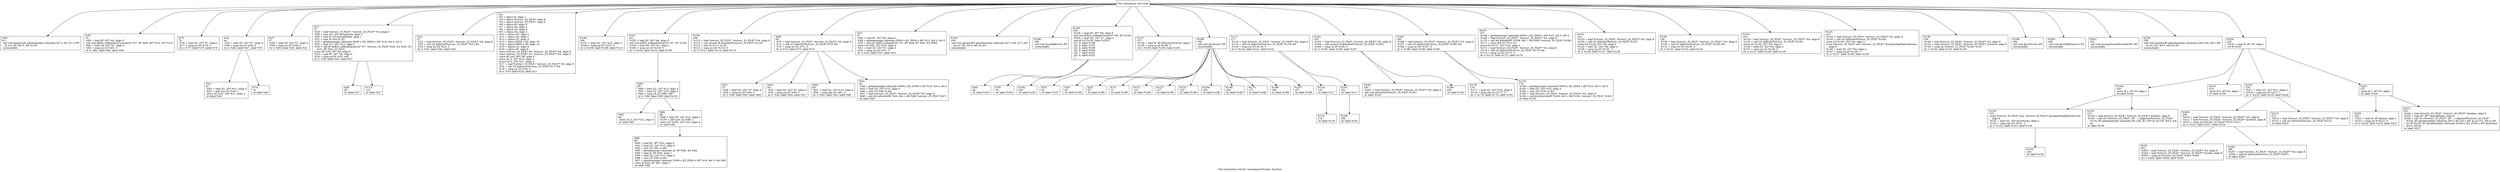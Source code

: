 digraph "Post dominator tree for 'uncompressStream' function" {
	label="Post dominator tree for 'uncompressStream' function";

	Node0x15f8700 [shape=record,label="{Post dominance root node}"];
	Node0x15f8700 -> Node0x161c270;
	Node0x15f8700 -> Node0x161bc70;
	Node0x15f8700 -> Node0x15432f0;
	Node0x15f8700 -> Node0x1561e80;
	Node0x15f8700 -> Node0x1514490;
	Node0x15f8700 -> Node0x155be40;
	Node0x15f8700 -> Node0x13813e0;
	Node0x15f8700 -> Node0x13863e0;
	Node0x15f8700 -> Node0x1554160;
	Node0x15f8700 -> Node0x15f4880;
	Node0x15f8700 -> Node0x14e8390;
	Node0x15f8700 -> Node0x15979f0;
	Node0x15f8700 -> Node0x14df9c0;
	Node0x15f8700 -> Node0x155fb60;
	Node0x15f8700 -> Node0x15562c0;
	Node0x15f8700 -> Node0x15600f0;
	Node0x15f8700 -> Node0x14e5060;
	Node0x15f8700 -> Node0x15127e0;
	Node0x15f8700 -> Node0x152d1b0;
	Node0x15f8700 -> Node0x1547930;
	Node0x15f8700 -> Node0x15f41e0;
	Node0x15f8700 -> Node0x1544270;
	Node0x15f8700 -> Node0x1537cd0;
	Node0x15f8700 -> Node0x1559890;
	Node0x15f8700 -> Node0x1546990;
	Node0x15f8700 -> Node0x152dc80;
	Node0x15f8700 -> Node0x15629e0;
	Node0x15f8700 -> Node0x15e42d0;
	Node0x15f8700 -> Node0x1543870;
	Node0x15f8700 -> Node0x1521e60;
	Node0x15f8700 -> Node0x153afb0;
	Node0x15f8700 -> Node0x1534b20;
	Node0x161c270 [shape=record,label="{%83:\l83:                                               \l  call void @panic(i8* getelementptr inbounds ([27 x i8], [27 x i8]*\l... @.str.129, i64 0, i64 0)) #9\l  unreachable\l}"];
	Node0x161bc70 [shape=record,label="{%79:\l79:                                               \l  %80 = load i8*, i8** %6, align 8\l  call void @BZ2_bzReadGetUnused(i32* %7, i8* %80, i8** %16, i32* %15)\l  %81 = load i32, i32* %7, align 4\l  %82 = icmp ne i32 %81, 0\l  br i1 %82, label %83, label %84\l}"];
	Node0x15432f0 [shape=record,label="{%75:\l75:                                               \l  %76 = load i32, i32* %7, align 4\l  %77 = icmp ne i32 %76, 4\l  br i1 %77, label %78, label %79\l}"];
	Node0x1561e80 [shape=record,label="{%44:\l44:                                               \l  %45 = load i32, i32* %7, align 4\l  %46 = icmp eq i32 %45, 0\l  br i1 %46, label %47, label %75\l}"];
	Node0x1561e80 -> Node0x15e3ab0;
	Node0x1561e80 -> Node0x139a400;
	Node0x15e3ab0 [shape=record,label="{%41:\l41:                                               \l  %42 = load i32, i32* %11, align 4\l  %43 = add nsw i32 %42, 1\l  store i32 %43, i32* %11, align 4\l  br label %44\l}"];
	Node0x139a400 [shape=record,label="{%74:\l74:                                               \l  br label %44\l}"];
	Node0x1514490 [shape=record,label="{%37:\l37:                                               \l  %38 = load i32, i32* %7, align 4\l  %39 = icmp ne i32 %38, 0\l  br i1 %39, label %40, label %41\l}"];
	Node0x155be40 [shape=record,label="{%27:\l27:                                               \l  %28 = load %struct._IO_FILE*, %struct._IO_FILE** %4, align 8\l  %29 = load i32, i32* @verbosity, align 4\l  %30 = load i8, i8* @smallMode, align 1\l  %31 = zext i8 %30 to i32\l  %32 = getelementptr inbounds [5000 x i8], [5000 x i8]* %14, i64 0, i64 0\l  %33 = load i32, i32* %15, align 4\l  %34 = call i8* @BZ2_bzReadOpen(i32* %7, %struct._IO_FILE* %28, i32 %29, i32\l... %31, i8* %32, i32 %33)\l  store i8* %34, i8** %6, align 8\l  %35 = load i8*, i8** %6, align 8\l  %36 = icmp eq i8* %35, null\l  br i1 %36, label %40, label %37\l}"];
	Node0x155be40 -> Node0x13ac080;
	Node0x155be40 -> Node0x1394470;
	Node0x13ac080 [shape=record,label="{%26:\l26:                                               \l  br label %27\l}"];
	Node0x1394470 [shape=record,label="{%115:\l115:                                              \l  br label %27\l}"];
	Node0x13813e0 [shape=record,label="{%21:\l21:                                               \l  %22 = load %struct._IO_FILE*, %struct._IO_FILE** %4, align 8\l  %23 = call i32 @ferror(%struct._IO_FILE* %22) #8\l  %24 = icmp ne i32 %23, 0\l  br i1 %24, label %25, label %26\l}"];
	Node0x13863e0 [shape=record,label="{%2:\l  %3 = alloca i8, align 1\l  %4 = alloca %struct._IO_FILE*, align 8\l  %5 = alloca %struct._IO_FILE*, align 8\l  %6 = alloca i8*, align 8\l  %7 = alloca i32, align 4\l  %8 = alloca i32, align 4\l  %9 = alloca i32, align 4\l  %10 = alloca i32, align 4\l  %11 = alloca i32, align 4\l  %12 = alloca i32, align 4\l  %13 = alloca [5000 x i8], align 16\l  %14 = alloca [5000 x i8], align 16\l  %15 = alloca i32, align 4\l  %16 = alloca i8*, align 8\l  store %struct._IO_FILE* %0, %struct._IO_FILE** %4, align 8\l  store %struct._IO_FILE* %1, %struct._IO_FILE** %5, align 8\l  store i8* null, i8** %6, align 8\l  store i32 0, i32* %15, align 4\l  store i32 0, i32* %11, align 4\l  %17 = load %struct._IO_FILE*, %struct._IO_FILE** %5, align 8\l  %18 = call i32 @ferror(%struct._IO_FILE* %17) #8\l  %19 = icmp ne i32 %18, 0\l  br i1 %19, label %20, label %21\l}"];
	Node0x1554160 [shape=record,label="{%106:\l106:                                              \l  %107 = load i32, i32* %15, align 4\l  %108 = icmp eq i32 %107, 0\l  br i1 %108, label %109, label %115\l}"];
	Node0x15f4880 [shape=record,label="{%101:\l101:                                              \l  %102 = load i8*, i8** %6, align 8\l  call void @BZ2_bzReadClose(i32* %7, i8* %102)\l  %103 = load i32, i32* %7, align 4\l  %104 = icmp ne i32 %103, 0\l  br i1 %104, label %105, label %106\l}"];
	Node0x15f4880 -> Node0x12f8a00;
	Node0x12f8a00 [shape=record,label="{%85:\l85:                                               \l  %86 = load i32, i32* %12, align 4\l  %87 = load i32, i32* %15, align 4\l  %88 = icmp slt i32 %86, %87\l  br i1 %88, label %89, label %101\l}"];
	Node0x12f8a00 -> Node0x15dec10;
	Node0x12f8a00 -> Node0x15d9590;
	Node0x15dec10 [shape=record,label="{%84:\l84:                                               \l  store i32 0, i32* %12, align 4\l  br label %85\l}"];
	Node0x15d9590 [shape=record,label="{%98:\l98:                                               \l  %99 = load i32, i32* %12, align 4\l  %100 = add nsw i32 %99, 1\l  store i32 %100, i32* %12, align 4\l  br label %85\l}"];
	Node0x15d9590 -> Node0x1546180;
	Node0x1546180 [shape=record,label="{%89:\l89:                                               \l  %90 = load i8*, i8** %16, align 8\l  %91 = load i32, i32* %12, align 4\l  %92 = sext i32 %91 to i64\l  %93 = getelementptr inbounds i8, i8* %90, i64 %92\l  %94 = load i8, i8* %93, align 1\l  %95 = load i32, i32* %12, align 4\l  %96 = sext i32 %95 to i64\l  %97 = getelementptr inbounds [5000 x i8], [5000 x i8]* %14, i64 0, i64 %96\l  store i8 %94, i8* %97, align 1\l  br label %98\l}"];
	Node0x14e8390 [shape=record,label="{%109:\l109:                                              \l  %110 = load %struct._IO_FILE*, %struct._IO_FILE** %4, align 8\l  %111 = call zeroext i8 @myfeof(%struct._IO_FILE* %110)\l  %112 = zext i8 %111 to i32\l  %113 = icmp ne i32 %112, 0\l  br i1 %113, label %114, label %115\l}"];
	Node0x15979f0 [shape=record,label="{%69:\l69:                                               \l  %70 = load %struct._IO_FILE*, %struct._IO_FILE** %5, align 8\l  %71 = call i32 @ferror(%struct._IO_FILE* %70) #8\l  %72 = icmp ne i32 %71, 0\l  br i1 %72, label %73, label %74\l}"];
	Node0x15979f0 -> Node0x1532ca0;
	Node0x15979f0 -> Node0x15ccb10;
	Node0x15979f0 -> Node0x15f5de0;
	Node0x15979f0 -> Node0x1384a70;
	Node0x1532ca0 [shape=record,label="{%57:\l57:                                               \l  %58 = load i32, i32* %7, align 4\l  %59 = icmp eq i32 %58, 4\l  br i1 %59, label %60, label %69\l}"];
	Node0x15ccb10 [shape=record,label="{%54:\l54:                                               \l  %55 = load i32, i32* %7, align 4\l  %56 = icmp eq i32 %55, 0\l  br i1 %56, label %60, label %57\l}"];
	Node0x15f5de0 [shape=record,label="{%60:\l60:                                               \l  %61 = load i32, i32* %10, align 4\l  %62 = icmp sgt i32 %61, 0\l  br i1 %62, label %63, label %69\l}"];
	Node0x1384a70 [shape=record,label="{%63:\l63:                                               \l  %64 = getelementptr inbounds [5000 x i8], [5000 x i8]* %13, i64 0, i64 0\l  %65 = load i32, i32* %10, align 4\l  %66 = sext i32 %65 to i64\l  %67 = load %struct._IO_FILE*, %struct._IO_FILE** %5, align 8\l  %68 = call i64 @fwrite(i8* %64, i64 1, i64 %66, %struct._IO_FILE* %67)\l  br label %69\l}"];
	Node0x14df9c0 [shape=record,label="{%47:\l47:                                               \l  %48 = load i8*, i8** %6, align 8\l  %49 = getelementptr inbounds [5000 x i8], [5000 x i8]* %13, i64 0, i64 0\l  %50 = call i32 @BZ2_bzRead(i32* %7, i8* %48, i8* %49, i32 5000)\l  store i32 %50, i32* %10, align 4\l  %51 = load i32, i32* %7, align 4\l  %52 = icmp eq i32 %51, -5\l  br i1 %52, label %53, label %54\l}"];
	Node0x155fb60 [shape=record,label="{%105:\l105:                                              \l  call void @panic(i8* getelementptr inbounds ([27 x i8], [27 x i8]*\l... @.str.129, i64 0, i64 0)) #9\l  unreachable\l}"];
	Node0x15562c0 [shape=record,label="{%196:\l196:                                              \l  call void @configError() #9\l  unreachable\l}"];
	Node0x15600f0 [shape=record,label="{%193:\l193:                                              \l  %194 = load i8*, i8** %6, align 8\l  call void @BZ2_bzReadClose(i32* %8, i8* %194)\l  %195 = load i32, i32* %7, align 4\l  switch i32 %195, label %228 [\l    i32 -9, label %196\l    i32 -6, label %197\l    i32 -4, label %199\l    i32 -3, label %200\l    i32 -7, label %201\l    i32 -5, label %202\l  ]\l}"];
	Node0x15600f0 -> Node0x15f36e0;
	Node0x15600f0 -> Node0x15c5020;
	Node0x15600f0 -> Node0x1560b70;
	Node0x15f36e0 [shape=record,label="{%40:\l40:                                               \l  br label %193\l}"];
	Node0x15c5020 [shape=record,label="{%78:\l78:                                               \l  br label %193\l}"];
	Node0x1560b70 [shape=record,label="{%192:\l192:                                              \l  br label %193\l}"];
	Node0x14e5060 [shape=record,label="{%157:\l157:                                              \l  %158 = load i8, i8* @forceOverwrite, align 1\l  %159 = icmp ne i8 %158, 0\l  br i1 %159, label %160, label %192\l}"];
	Node0x14e5060 -> Node0x13571a0;
	Node0x13571a0 [shape=record,label="{%53:\l53:                                               \l  br label %157\l}"];
	Node0x15127e0 [shape=record,label="{%198:\l198:                                              \l  call void @ioError() #9\l  unreachable\l}"];
	Node0x15127e0 -> Node0x12fd9f0;
	Node0x15127e0 -> Node0x155abd0;
	Node0x15127e0 -> Node0x15572b0;
	Node0x15127e0 -> Node0x1508df0;
	Node0x15127e0 -> Node0x138d380;
	Node0x15127e0 -> Node0x1528110;
	Node0x15127e0 -> Node0x12fa4a0;
	Node0x15127e0 -> Node0x15221a0;
	Node0x15127e0 -> Node0x151aa30;
	Node0x15127e0 -> Node0x152f6d0;
	Node0x15127e0 -> Node0x155f130;
	Node0x12fd9f0 [shape=record,label="{%20:\l20:                                               \l  br label %198\l}"];
	Node0x155abd0 [shape=record,label="{%25:\l25:                                               \l  br label %198\l}"];
	Node0x15572b0 [shape=record,label="{%73:\l73:                                               \l  br label %198\l}"];
	Node0x1508df0 [shape=record,label="{%121:\l121:                                              \l  br label %198\l}"];
	Node0x138d380 [shape=record,label="{%127:\l127:                                              \l  br label %198\l}"];
	Node0x1528110 [shape=record,label="{%132:\l132:                                              \l  br label %198\l}"];
	Node0x12fa4a0 [shape=record,label="{%138:\l138:                                              \l  br label %198\l}"];
	Node0x15221a0 [shape=record,label="{%148:\l148:                                              \l  br label %198\l}"];
	Node0x151aa30 [shape=record,label="{%175:\l175:                                              \l  br label %198\l}"];
	Node0x152f6d0 [shape=record,label="{%189:\l189:                                              \l  br label %198\l}"];
	Node0x155f130 [shape=record,label="{%197:\l197:                                              \l  br label %198\l}"];
	Node0x152d1b0 [shape=record,label="{%117:\l117:                                              \l  %118 = load %struct._IO_FILE*, %struct._IO_FILE** %4, align 8\l  %119 = call i32 @ferror(%struct._IO_FILE* %118) #8\l  %120 = icmp ne i32 %119, 0\l  br i1 %120, label %121, label %122\l}"];
	Node0x152d1b0 -> Node0x154c140;
	Node0x152d1b0 -> Node0x155bd70;
	Node0x154c140 [shape=record,label="{%116:\l116:                                              \l  br label %117\l}"];
	Node0x154c140 -> Node0x150b870;
	Node0x150b870 [shape=record,label="{%114:\l114:                                              \l  br label %116\l}"];
	Node0x155bd70 [shape=record,label="{%191:\l191:                                              \l  br label %117\l}"];
	Node0x155bd70 -> Node0x14424d0;
	Node0x14424d0 [shape=record,label="{%166:\l166:                                              \l  br label %191\l}"];
	Node0x1547930 [shape=record,label="{%162:\l162:                                              \l  %163 = load %struct._IO_FILE*, %struct._IO_FILE** %4, align 8\l  %164 = call zeroext i8 @myfeof(%struct._IO_FILE* %163)\l  %165 = icmp ne i8 %164, 0\l  br i1 %165, label %166, label %167\l}"];
	Node0x1547930 -> Node0x15d39f0;
	Node0x1547930 -> Node0x15443a0;
	Node0x15d39f0 [shape=record,label="{%160:\l160:                                              \l  %161 = load %struct._IO_FILE*, %struct._IO_FILE** %4, align 8\l  call void @rewind(%struct._IO_FILE* %161)\l  br label %162\l}"];
	Node0x15443a0 [shape=record,label="{%190:\l190:                                              \l  br label %162\l}"];
	Node0x15f41e0 [shape=record,label="{%185:\l185:                                              \l  %186 = load %struct._IO_FILE*, %struct._IO_FILE** %5, align 8\l  %187 = call i32 @ferror(%struct._IO_FILE* %186) #8\l  %188 = icmp ne i32 %187, 0\l  br i1 %188, label %189, label %190\l}"];
	Node0x15f41e0 -> Node0x15411a0;
	Node0x15f41e0 -> Node0x14a0080;
	Node0x15411a0 [shape=record,label="{%176:\l176:                                              \l  %177 = load i32, i32* %10, align 4\l  %178 = icmp sgt i32 %177, 0\l  br i1 %178, label %179, label %185\l}"];
	Node0x14a0080 [shape=record,label="{%179:\l179:                                              \l  %180 = getelementptr inbounds [5000 x i8], [5000 x i8]* %13, i64 0, i64 0\l  %181 = load i32, i32* %10, align 4\l  %182 = sext i32 %181 to i64\l  %183 = load %struct._IO_FILE*, %struct._IO_FILE** %5, align 8\l  %184 = call i64 @fwrite(i8* %180, i64 1, i64 %182, %struct._IO_FILE* %183)\l  br label %185\l}"];
	Node0x1544270 [shape=record,label="{%167:\l167:                                              \l  %168 = getelementptr inbounds [5000 x i8], [5000 x i8]* %13, i64 0, i64 0\l  %169 = load %struct._IO_FILE*, %struct._IO_FILE** %4, align 8\l  %170 = call i64 @fread(i8* %168, i64 1, i64 5000, %struct._IO_FILE* %169)\l  %171 = trunc i64 %170 to i32\l  store i32 %171, i32* %10, align 4\l  %172 = load %struct._IO_FILE*, %struct._IO_FILE** %4, align 8\l  %173 = call i32 @ferror(%struct._IO_FILE* %172) #8\l  %174 = icmp ne i32 %173, 0\l  br i1 %174, label %175, label %176\l}"];
	Node0x1537cd0 [shape=record,label="{%122:\l122:                                              \l  %123 = load %struct._IO_FILE*, %struct._IO_FILE** %4, align 8\l  %124 = call i32 @fclose(%struct._IO_FILE* %123)\l  store i32 %124, i32* %9, align 4\l  %125 = load i32, i32* %9, align 4\l  %126 = icmp eq i32 %125, -1\l  br i1 %126, label %127, label %128\l}"];
	Node0x1559890 [shape=record,label="{%128:\l128:                                              \l  %129 = load %struct._IO_FILE*, %struct._IO_FILE** %5, align 8\l  %130 = call i32 @ferror(%struct._IO_FILE* %129) #8\l  %131 = icmp ne i32 %130, 0\l  br i1 %131, label %132, label %133\l}"];
	Node0x1546990 [shape=record,label="{%133:\l133:                                              \l  %134 = load %struct._IO_FILE*, %struct._IO_FILE** %5, align 8\l  %135 = call i32 @fflush(%struct._IO_FILE* %134)\l  store i32 %135, i32* %9, align 4\l  %136 = load i32, i32* %9, align 4\l  %137 = icmp ne i32 %136, 0\l  br i1 %137, label %138, label %139\l}"];
	Node0x152dc80 [shape=record,label="{%143:\l143:                                              \l  %144 = load %struct._IO_FILE*, %struct._IO_FILE** %5, align 8\l  %145 = call i32 @fclose(%struct._IO_FILE* %144)\l  store i32 %145, i32* %9, align 4\l  store %struct._IO_FILE* null, %struct._IO_FILE** @outputHandleJustInCase,\l... align 8\l  %146 = load i32, i32* %9, align 4\l  %147 = icmp eq i32 %146, -1\l  br i1 %147, label %148, label %149\l}"];
	Node0x15629e0 [shape=record,label="{%139:\l139:                                              \l  %140 = load %struct._IO_FILE*, %struct._IO_FILE** %5, align 8\l  %141 = load %struct._IO_FILE*, %struct._IO_FILE** @stdout, align 8\l  %142 = icmp ne %struct._IO_FILE* %140, %141\l  br i1 %142, label %143, label %150\l}"];
	Node0x15e42d0 [shape=record,label="{%199:\l199:                                              \l  call void @crcError() #9\l  unreachable\l}"];
	Node0x1543870 [shape=record,label="{%200:\l200:                                              \l  call void @outOfMemory() #9\l  unreachable\l}"];
	Node0x1521e60 [shape=record,label="{%201:\l201:                                              \l  call void @compressedStreamEOF() #9\l  unreachable\l}"];
	Node0x153afb0 [shape=record,label="{%228:\l228:                                              \l  call void @panic(i8* getelementptr inbounds ([28 x i8], [28 x i8]*\l... @.str.132, i64 0, i64 0)) #9\l  unreachable\l}"];
	Node0x1534b20 [shape=record,label="{%229:\l229:                                              \l  %230 = load i8, i8* %3, align 1\l  ret i8 %230\l}"];
	Node0x1534b20 -> Node0x154e410;
	Node0x1534b20 -> Node0x15c4bf0;
	Node0x1534b20 -> Node0x15d3e60;
	Node0x1534b20 -> Node0x14416a0;
	Node0x154e410 [shape=record,label="{%156:\l156:                                              \l  store i8 1, i8* %3, align 1\l  br label %229\l}"];
	Node0x154e410 -> Node0x1358bb0;
	Node0x154e410 -> Node0x14124a0;
	Node0x1358bb0 [shape=record,label="{%150:\l150:                                              \l  store %struct._IO_FILE* null, %struct._IO_FILE** @outputHandleJustInCase,\l... align 8\l  %151 = load i32, i32* @verbosity, align 4\l  %152 = icmp sge i32 %151, 2\l  br i1 %152, label %153, label %156\l}"];
	Node0x1358bb0 -> Node0x1548820;
	Node0x1548820 [shape=record,label="{%149:\l149:                                              \l  br label %150\l}"];
	Node0x14124a0 [shape=record,label="{%153:\l153:                                              \l  %154 = load %struct._IO_FILE*, %struct._IO_FILE** @stderr, align 8\l  %155 = call i32 (%struct._IO_FILE*, i8*, ...) @fprintf(%struct._IO_FILE*\l... %154, i8* getelementptr inbounds ([6 x i8], [6 x i8]* @.str.130, i64 0, i64\l... 0))\l  br label %156\l}"];
	Node0x15c4bf0 [shape=record,label="{%219:\l219:                                              \l  store i8 0, i8* %3, align 1\l  br label %229\l}"];
	Node0x15d3e60 [shape=record,label="{%216:\l216:                                              \l  %217 = load i32, i32* %11, align 4\l  %218 = icmp eq i32 %217, 1\l  br i1 %218, label %219, label %220\l}"];
	Node0x15d3e60 -> Node0x1542fd0;
	Node0x15d3e60 -> Node0x12f52e0;
	Node0x1542fd0 [shape=record,label="{%209:\l209:                                              \l  %210 = load %struct._IO_FILE*, %struct._IO_FILE** %5, align 8\l  %211 = load %struct._IO_FILE*, %struct._IO_FILE** @stdout, align 8\l  %212 = icmp ne %struct._IO_FILE* %210, %211\l  br i1 %212, label %213, label %216\l}"];
	Node0x1542fd0 -> Node0x149bfb0;
	Node0x1542fd0 -> Node0x15e0790;
	Node0x149bfb0 [shape=record,label="{%202:\l202:                                              \l  %203 = load %struct._IO_FILE*, %struct._IO_FILE** %4, align 8\l  %204 = load %struct._IO_FILE*, %struct._IO_FILE** @stdin, align 8\l  %205 = icmp ne %struct._IO_FILE* %203, %204\l  br i1 %205, label %206, label %209\l}"];
	Node0x15e0790 [shape=record,label="{%206:\l206:                                              \l  %207 = load %struct._IO_FILE*, %struct._IO_FILE** %4, align 8\l  %208 = call i32 @fclose(%struct._IO_FILE* %207)\l  br label %209\l}"];
	Node0x12f52e0 [shape=record,label="{%213:\l213:                                              \l  %214 = load %struct._IO_FILE*, %struct._IO_FILE** %5, align 8\l  %215 = call i32 @fclose(%struct._IO_FILE* %214)\l  br label %216\l}"];
	Node0x14416a0 [shape=record,label="{%227:\l227:                                              \l  store i8 1, i8* %3, align 1\l  br label %229\l}"];
	Node0x14416a0 -> Node0x13778b0;
	Node0x14416a0 -> Node0x1541e60;
	Node0x13778b0 [shape=record,label="{%220:\l220:                                              \l  %221 = load i8, i8* @noisy, align 1\l  %222 = icmp ne i8 %221, 0\l  br i1 %222, label %223, label %227\l}"];
	Node0x1541e60 [shape=record,label="{%223:\l223:                                              \l  %224 = load %struct._IO_FILE*, %struct._IO_FILE** @stderr, align 8\l  %225 = load i8*, i8** @progName, align 8\l  %226 = call i32 (%struct._IO_FILE*, i8*, ...) @fprintf(%struct._IO_FILE*\l... %224, i8* getelementptr inbounds ([45 x i8], [45 x i8]* @.str.131, i64 0, i64\l... 0), i8* %225, i8* getelementptr inbounds ([1034 x i8], [1034 x i8]* @inName,\l... i64 0, i64 0))\l  br label %227\l}"];
}
